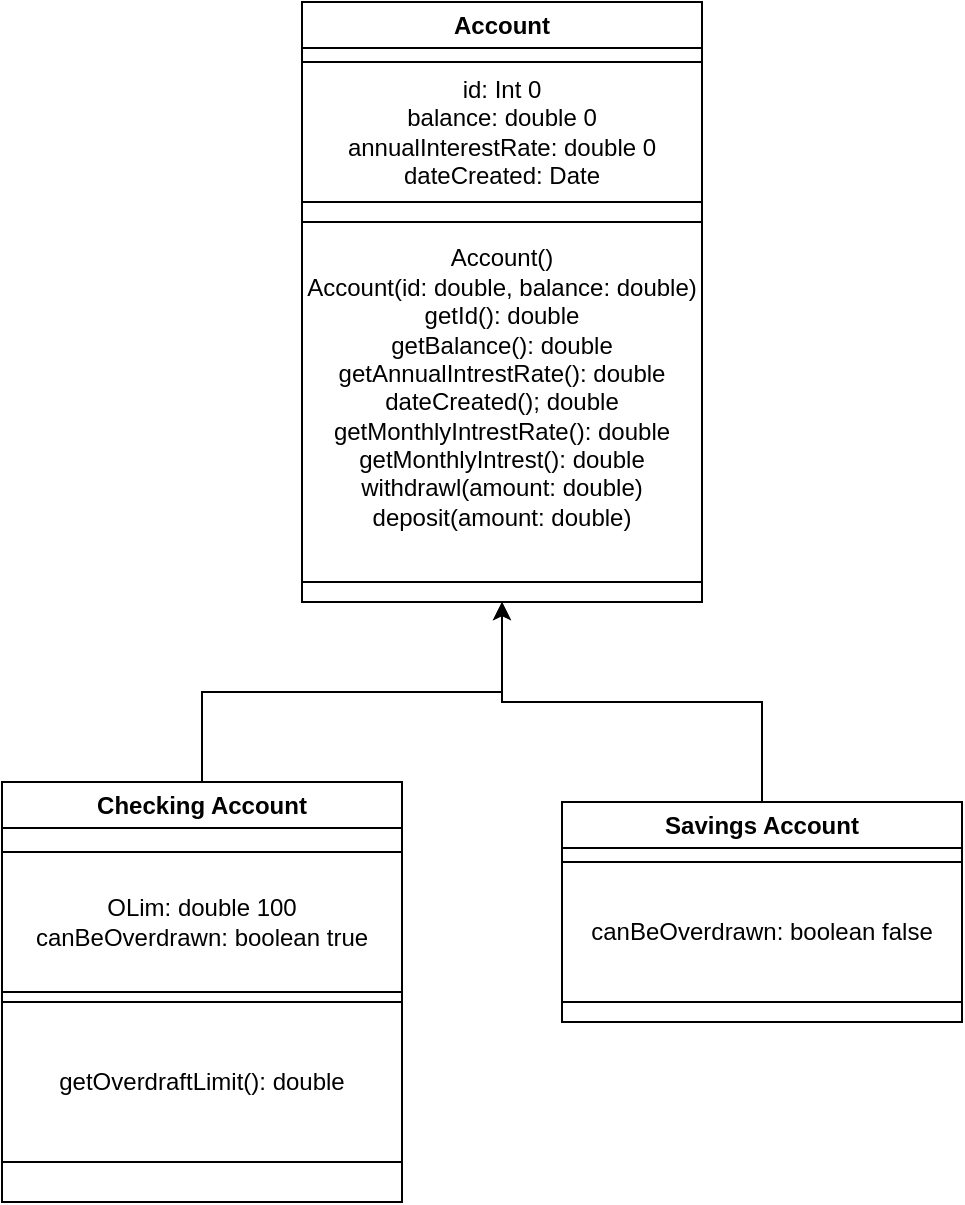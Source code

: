 <mxfile version="24.2.3" type="github">
  <diagram name="Page-1" id="lgMhn1L4xMq7JEpC2YKC">
    <mxGraphModel dx="1120" dy="355" grid="1" gridSize="10" guides="1" tooltips="1" connect="1" arrows="1" fold="1" page="1" pageScale="1" pageWidth="850" pageHeight="1100" math="0" shadow="0">
      <root>
        <mxCell id="0" />
        <mxCell id="1" parent="0" />
        <mxCell id="XmR2WIq8wX1BM2f5QS7f-1" value="Account" style="swimlane;whiteSpace=wrap;html=1;" parent="1" vertex="1">
          <mxGeometry x="320" y="140" width="200" height="300" as="geometry" />
        </mxCell>
        <mxCell id="XmR2WIq8wX1BM2f5QS7f-2" value="id: Int 0&lt;br&gt;balance: double 0&lt;br&gt;annualInterestRate: double 0&lt;br&gt;dateCreated: Date" style="rounded=0;whiteSpace=wrap;html=1;align=center;" parent="XmR2WIq8wX1BM2f5QS7f-1" vertex="1">
          <mxGeometry y="30" width="200" height="70" as="geometry" />
        </mxCell>
        <mxCell id="XmR2WIq8wX1BM2f5QS7f-3" value="Account()&lt;br&gt;Account(id: double, balance: double)&lt;br&gt;getId(): double&lt;br&gt;getBalance(): double&lt;br&gt;getAnnualIntrestRate(): double&lt;br&gt;dateCreated(); double&lt;br&gt;getMonthlyIntrestRate(): double&lt;br&gt;getMonthlyIntrest(): double&lt;br&gt;withdrawl(amount: double)&lt;br&gt;deposit(amount: double)&lt;div&gt;&lt;br&gt;&lt;/div&gt;" style="rounded=0;whiteSpace=wrap;html=1;" parent="XmR2WIq8wX1BM2f5QS7f-1" vertex="1">
          <mxGeometry y="110" width="200" height="180" as="geometry" />
        </mxCell>
        <mxCell id="I8f-Y6jS2_0YOeFHw668-8" style="edgeStyle=orthogonalEdgeStyle;rounded=0;orthogonalLoop=1;jettySize=auto;html=1;entryX=0.5;entryY=1;entryDx=0;entryDy=0;" edge="1" parent="1" source="I8f-Y6jS2_0YOeFHw668-1" target="XmR2WIq8wX1BM2f5QS7f-1">
          <mxGeometry relative="1" as="geometry" />
        </mxCell>
        <mxCell id="I8f-Y6jS2_0YOeFHw668-1" value="Checking Account" style="swimlane;whiteSpace=wrap;html=1;" vertex="1" parent="1">
          <mxGeometry x="170" y="530" width="200" height="210" as="geometry" />
        </mxCell>
        <mxCell id="I8f-Y6jS2_0YOeFHw668-2" value="OLim: double 100&lt;div&gt;canBeOverdrawn: boolean true&lt;/div&gt;" style="rounded=0;whiteSpace=wrap;html=1;align=center;" vertex="1" parent="I8f-Y6jS2_0YOeFHw668-1">
          <mxGeometry y="35" width="200" height="70" as="geometry" />
        </mxCell>
        <mxCell id="I8f-Y6jS2_0YOeFHw668-3" value="&lt;div&gt;getOverdraftLimit(): double&lt;/div&gt;" style="rounded=0;whiteSpace=wrap;html=1;" vertex="1" parent="I8f-Y6jS2_0YOeFHw668-1">
          <mxGeometry y="110" width="200" height="80" as="geometry" />
        </mxCell>
        <mxCell id="I8f-Y6jS2_0YOeFHw668-9" style="edgeStyle=orthogonalEdgeStyle;rounded=0;orthogonalLoop=1;jettySize=auto;html=1;exitX=0.5;exitY=0;exitDx=0;exitDy=0;entryX=0.5;entryY=1;entryDx=0;entryDy=0;" edge="1" parent="1" source="I8f-Y6jS2_0YOeFHw668-4" target="XmR2WIq8wX1BM2f5QS7f-1">
          <mxGeometry relative="1" as="geometry">
            <mxPoint x="400" y="440" as="targetPoint" />
          </mxGeometry>
        </mxCell>
        <mxCell id="I8f-Y6jS2_0YOeFHw668-4" value="Savings Account" style="swimlane;whiteSpace=wrap;html=1;" vertex="1" parent="1">
          <mxGeometry x="450" y="540" width="200" height="110" as="geometry" />
        </mxCell>
        <mxCell id="I8f-Y6jS2_0YOeFHw668-5" value="&lt;div&gt;canBeOverdrawn: boolean false&lt;/div&gt;" style="rounded=0;whiteSpace=wrap;html=1;align=center;" vertex="1" parent="I8f-Y6jS2_0YOeFHw668-4">
          <mxGeometry y="30" width="200" height="70" as="geometry" />
        </mxCell>
      </root>
    </mxGraphModel>
  </diagram>
</mxfile>
